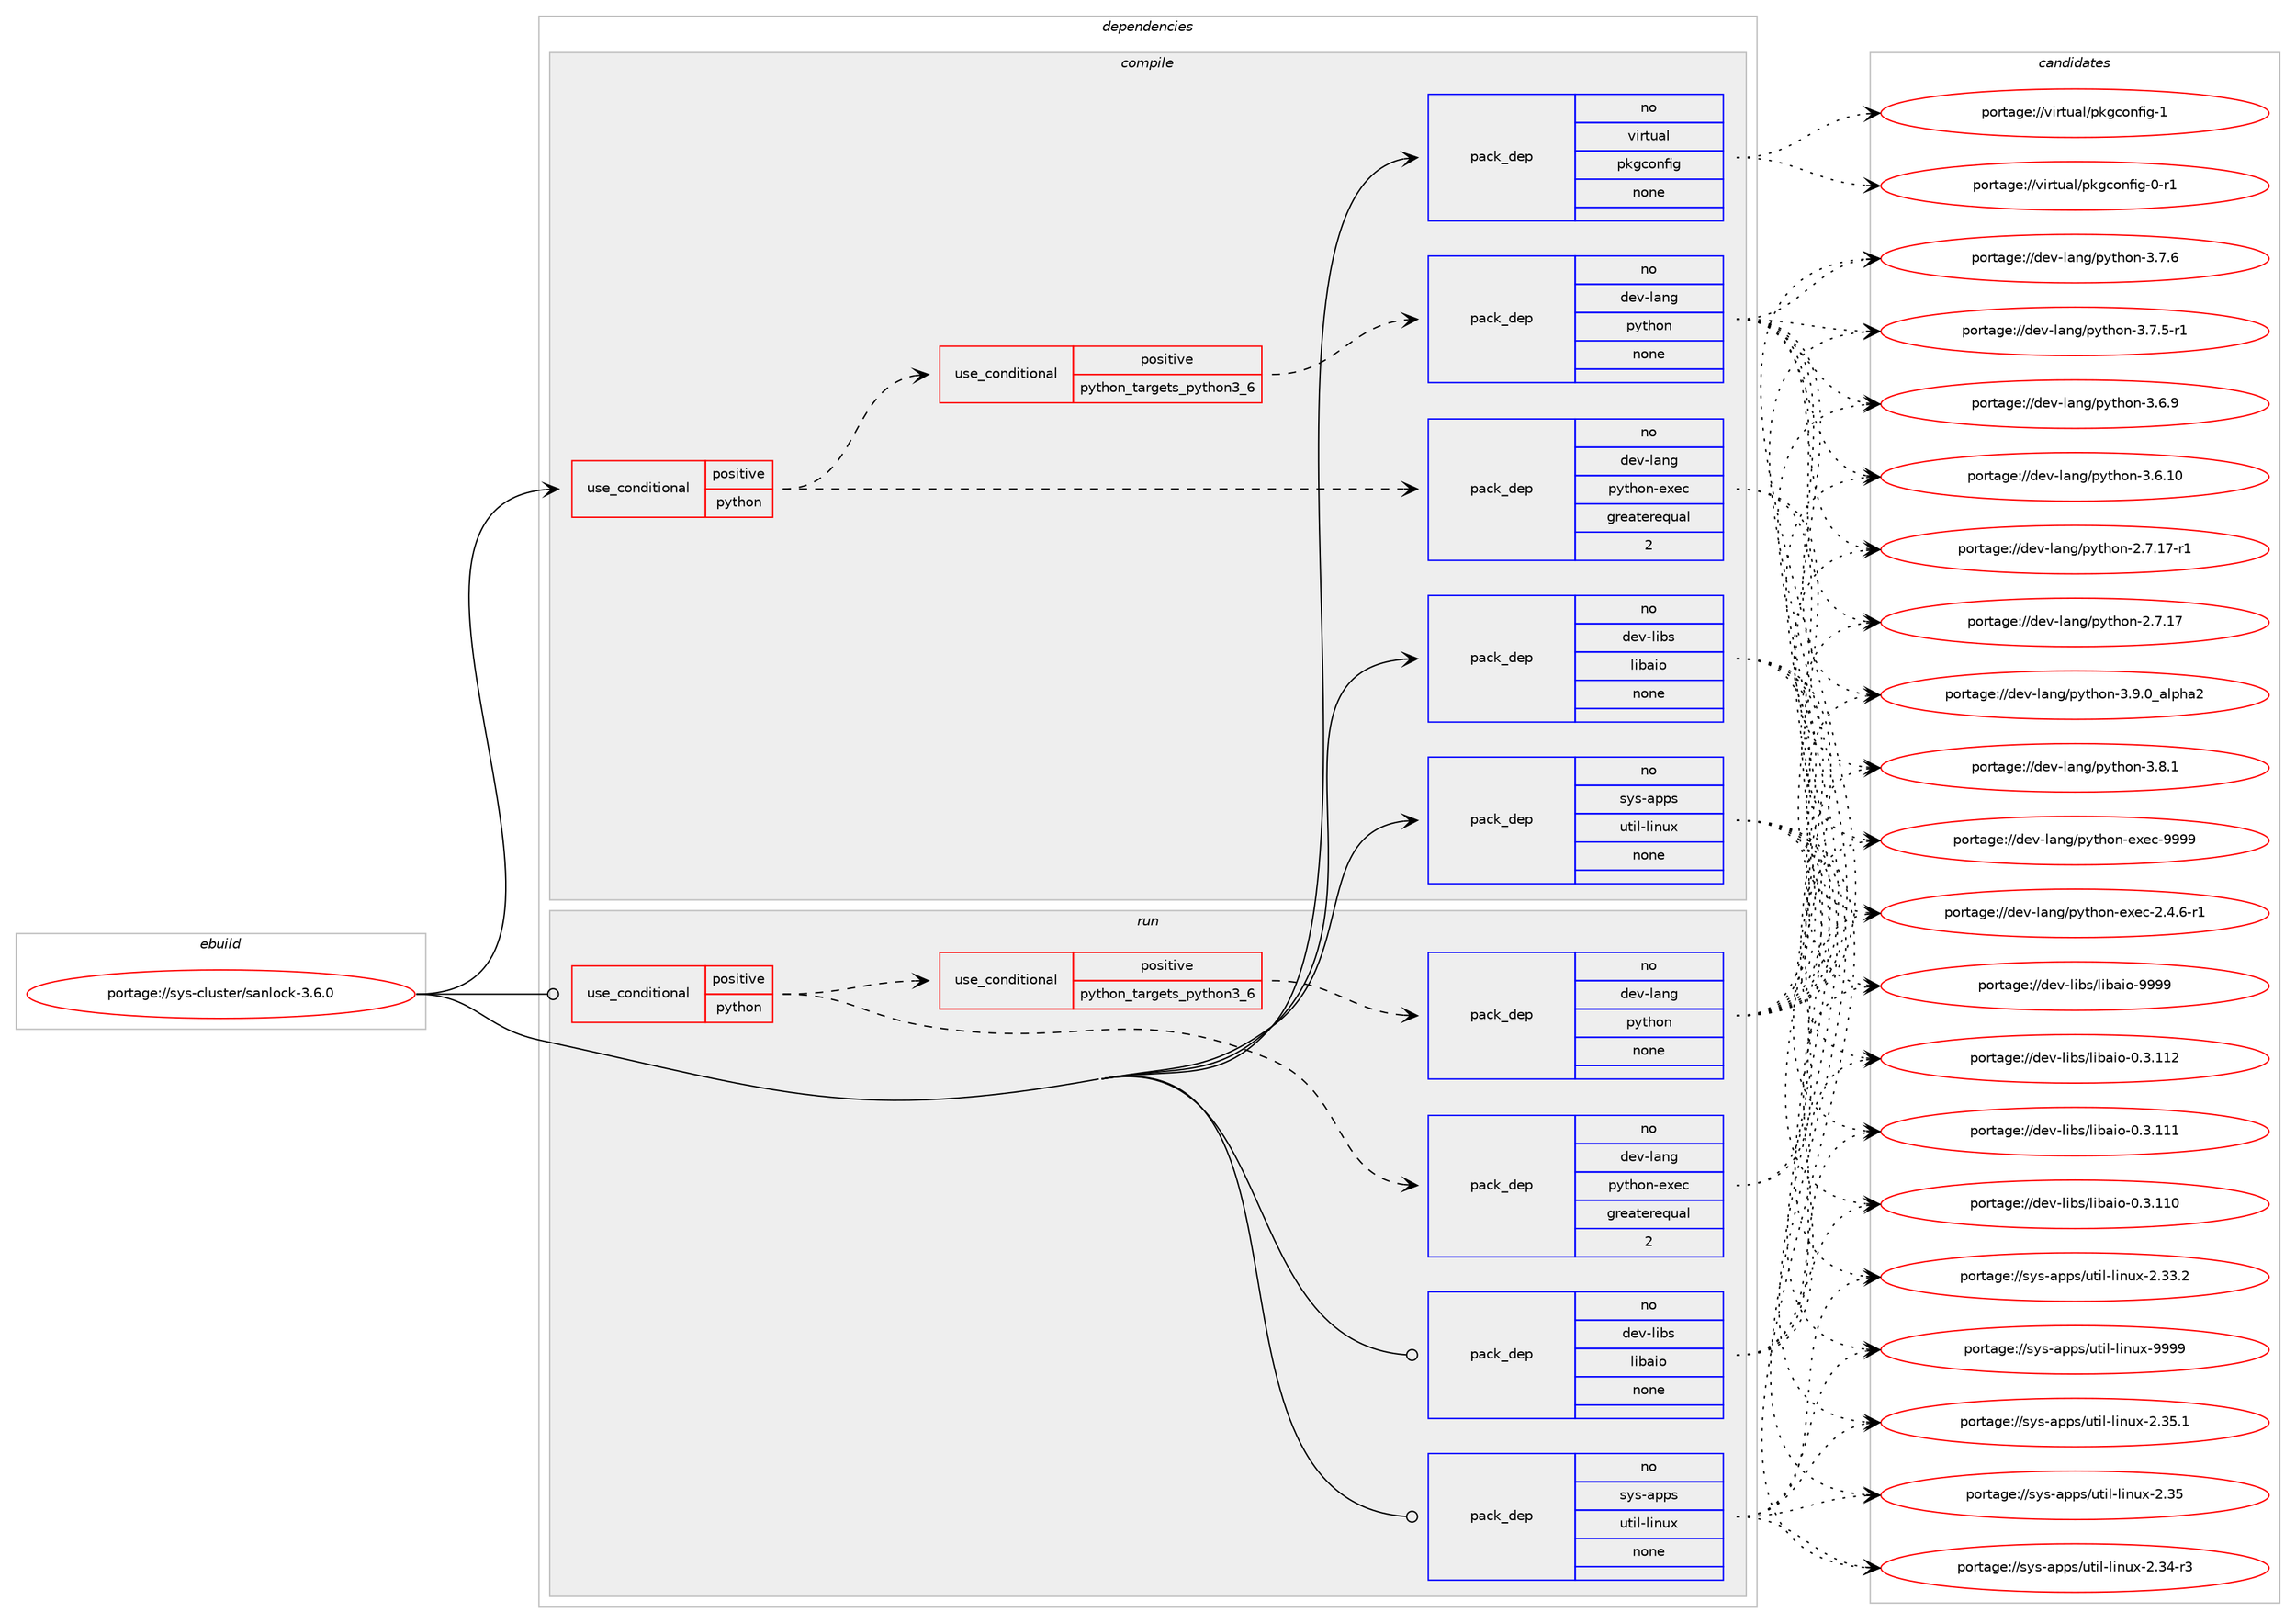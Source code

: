 digraph prolog {

# *************
# Graph options
# *************

newrank=true;
concentrate=true;
compound=true;
graph [rankdir=LR,fontname=Helvetica,fontsize=10,ranksep=1.5];#, ranksep=2.5, nodesep=0.2];
edge  [arrowhead=vee];
node  [fontname=Helvetica,fontsize=10];

# **********
# The ebuild
# **********

subgraph cluster_leftcol {
color=gray;
rank=same;
label=<<i>ebuild</i>>;
id [label="portage://sys-cluster/sanlock-3.6.0", color=red, width=4, href="../sys-cluster/sanlock-3.6.0.svg"];
}

# ****************
# The dependencies
# ****************

subgraph cluster_midcol {
color=gray;
label=<<i>dependencies</i>>;
subgraph cluster_compile {
fillcolor="#eeeeee";
style=filled;
label=<<i>compile</i>>;
subgraph cond10305 {
dependency50455 [label=<<TABLE BORDER="0" CELLBORDER="1" CELLSPACING="0" CELLPADDING="4"><TR><TD ROWSPAN="3" CELLPADDING="10">use_conditional</TD></TR><TR><TD>positive</TD></TR><TR><TD>python</TD></TR></TABLE>>, shape=none, color=red];
subgraph cond10306 {
dependency50456 [label=<<TABLE BORDER="0" CELLBORDER="1" CELLSPACING="0" CELLPADDING="4"><TR><TD ROWSPAN="3" CELLPADDING="10">use_conditional</TD></TR><TR><TD>positive</TD></TR><TR><TD>python_targets_python3_6</TD></TR></TABLE>>, shape=none, color=red];
subgraph pack39030 {
dependency50457 [label=<<TABLE BORDER="0" CELLBORDER="1" CELLSPACING="0" CELLPADDING="4" WIDTH="220"><TR><TD ROWSPAN="6" CELLPADDING="30">pack_dep</TD></TR><TR><TD WIDTH="110">no</TD></TR><TR><TD>dev-lang</TD></TR><TR><TD>python</TD></TR><TR><TD>none</TD></TR><TR><TD></TD></TR></TABLE>>, shape=none, color=blue];
}
dependency50456:e -> dependency50457:w [weight=20,style="dashed",arrowhead="vee"];
}
dependency50455:e -> dependency50456:w [weight=20,style="dashed",arrowhead="vee"];
subgraph pack39031 {
dependency50458 [label=<<TABLE BORDER="0" CELLBORDER="1" CELLSPACING="0" CELLPADDING="4" WIDTH="220"><TR><TD ROWSPAN="6" CELLPADDING="30">pack_dep</TD></TR><TR><TD WIDTH="110">no</TD></TR><TR><TD>dev-lang</TD></TR><TR><TD>python-exec</TD></TR><TR><TD>greaterequal</TD></TR><TR><TD>2</TD></TR></TABLE>>, shape=none, color=blue];
}
dependency50455:e -> dependency50458:w [weight=20,style="dashed",arrowhead="vee"];
}
id:e -> dependency50455:w [weight=20,style="solid",arrowhead="vee"];
subgraph pack39032 {
dependency50459 [label=<<TABLE BORDER="0" CELLBORDER="1" CELLSPACING="0" CELLPADDING="4" WIDTH="220"><TR><TD ROWSPAN="6" CELLPADDING="30">pack_dep</TD></TR><TR><TD WIDTH="110">no</TD></TR><TR><TD>dev-libs</TD></TR><TR><TD>libaio</TD></TR><TR><TD>none</TD></TR><TR><TD></TD></TR></TABLE>>, shape=none, color=blue];
}
id:e -> dependency50459:w [weight=20,style="solid",arrowhead="vee"];
subgraph pack39033 {
dependency50460 [label=<<TABLE BORDER="0" CELLBORDER="1" CELLSPACING="0" CELLPADDING="4" WIDTH="220"><TR><TD ROWSPAN="6" CELLPADDING="30">pack_dep</TD></TR><TR><TD WIDTH="110">no</TD></TR><TR><TD>sys-apps</TD></TR><TR><TD>util-linux</TD></TR><TR><TD>none</TD></TR><TR><TD></TD></TR></TABLE>>, shape=none, color=blue];
}
id:e -> dependency50460:w [weight=20,style="solid",arrowhead="vee"];
subgraph pack39034 {
dependency50461 [label=<<TABLE BORDER="0" CELLBORDER="1" CELLSPACING="0" CELLPADDING="4" WIDTH="220"><TR><TD ROWSPAN="6" CELLPADDING="30">pack_dep</TD></TR><TR><TD WIDTH="110">no</TD></TR><TR><TD>virtual</TD></TR><TR><TD>pkgconfig</TD></TR><TR><TD>none</TD></TR><TR><TD></TD></TR></TABLE>>, shape=none, color=blue];
}
id:e -> dependency50461:w [weight=20,style="solid",arrowhead="vee"];
}
subgraph cluster_compileandrun {
fillcolor="#eeeeee";
style=filled;
label=<<i>compile and run</i>>;
}
subgraph cluster_run {
fillcolor="#eeeeee";
style=filled;
label=<<i>run</i>>;
subgraph cond10307 {
dependency50462 [label=<<TABLE BORDER="0" CELLBORDER="1" CELLSPACING="0" CELLPADDING="4"><TR><TD ROWSPAN="3" CELLPADDING="10">use_conditional</TD></TR><TR><TD>positive</TD></TR><TR><TD>python</TD></TR></TABLE>>, shape=none, color=red];
subgraph cond10308 {
dependency50463 [label=<<TABLE BORDER="0" CELLBORDER="1" CELLSPACING="0" CELLPADDING="4"><TR><TD ROWSPAN="3" CELLPADDING="10">use_conditional</TD></TR><TR><TD>positive</TD></TR><TR><TD>python_targets_python3_6</TD></TR></TABLE>>, shape=none, color=red];
subgraph pack39035 {
dependency50464 [label=<<TABLE BORDER="0" CELLBORDER="1" CELLSPACING="0" CELLPADDING="4" WIDTH="220"><TR><TD ROWSPAN="6" CELLPADDING="30">pack_dep</TD></TR><TR><TD WIDTH="110">no</TD></TR><TR><TD>dev-lang</TD></TR><TR><TD>python</TD></TR><TR><TD>none</TD></TR><TR><TD></TD></TR></TABLE>>, shape=none, color=blue];
}
dependency50463:e -> dependency50464:w [weight=20,style="dashed",arrowhead="vee"];
}
dependency50462:e -> dependency50463:w [weight=20,style="dashed",arrowhead="vee"];
subgraph pack39036 {
dependency50465 [label=<<TABLE BORDER="0" CELLBORDER="1" CELLSPACING="0" CELLPADDING="4" WIDTH="220"><TR><TD ROWSPAN="6" CELLPADDING="30">pack_dep</TD></TR><TR><TD WIDTH="110">no</TD></TR><TR><TD>dev-lang</TD></TR><TR><TD>python-exec</TD></TR><TR><TD>greaterequal</TD></TR><TR><TD>2</TD></TR></TABLE>>, shape=none, color=blue];
}
dependency50462:e -> dependency50465:w [weight=20,style="dashed",arrowhead="vee"];
}
id:e -> dependency50462:w [weight=20,style="solid",arrowhead="odot"];
subgraph pack39037 {
dependency50466 [label=<<TABLE BORDER="0" CELLBORDER="1" CELLSPACING="0" CELLPADDING="4" WIDTH="220"><TR><TD ROWSPAN="6" CELLPADDING="30">pack_dep</TD></TR><TR><TD WIDTH="110">no</TD></TR><TR><TD>dev-libs</TD></TR><TR><TD>libaio</TD></TR><TR><TD>none</TD></TR><TR><TD></TD></TR></TABLE>>, shape=none, color=blue];
}
id:e -> dependency50466:w [weight=20,style="solid",arrowhead="odot"];
subgraph pack39038 {
dependency50467 [label=<<TABLE BORDER="0" CELLBORDER="1" CELLSPACING="0" CELLPADDING="4" WIDTH="220"><TR><TD ROWSPAN="6" CELLPADDING="30">pack_dep</TD></TR><TR><TD WIDTH="110">no</TD></TR><TR><TD>sys-apps</TD></TR><TR><TD>util-linux</TD></TR><TR><TD>none</TD></TR><TR><TD></TD></TR></TABLE>>, shape=none, color=blue];
}
id:e -> dependency50467:w [weight=20,style="solid",arrowhead="odot"];
}
}

# **************
# The candidates
# **************

subgraph cluster_choices {
rank=same;
color=gray;
label=<<i>candidates</i>>;

subgraph choice39030 {
color=black;
nodesep=1;
choice10010111845108971101034711212111610411111045514657464895971081121049750 [label="portage://dev-lang/python-3.9.0_alpha2", color=red, width=4,href="../dev-lang/python-3.9.0_alpha2.svg"];
choice100101118451089711010347112121116104111110455146564649 [label="portage://dev-lang/python-3.8.1", color=red, width=4,href="../dev-lang/python-3.8.1.svg"];
choice100101118451089711010347112121116104111110455146554654 [label="portage://dev-lang/python-3.7.6", color=red, width=4,href="../dev-lang/python-3.7.6.svg"];
choice1001011184510897110103471121211161041111104551465546534511449 [label="portage://dev-lang/python-3.7.5-r1", color=red, width=4,href="../dev-lang/python-3.7.5-r1.svg"];
choice100101118451089711010347112121116104111110455146544657 [label="portage://dev-lang/python-3.6.9", color=red, width=4,href="../dev-lang/python-3.6.9.svg"];
choice10010111845108971101034711212111610411111045514654464948 [label="portage://dev-lang/python-3.6.10", color=red, width=4,href="../dev-lang/python-3.6.10.svg"];
choice100101118451089711010347112121116104111110455046554649554511449 [label="portage://dev-lang/python-2.7.17-r1", color=red, width=4,href="../dev-lang/python-2.7.17-r1.svg"];
choice10010111845108971101034711212111610411111045504655464955 [label="portage://dev-lang/python-2.7.17", color=red, width=4,href="../dev-lang/python-2.7.17.svg"];
dependency50457:e -> choice10010111845108971101034711212111610411111045514657464895971081121049750:w [style=dotted,weight="100"];
dependency50457:e -> choice100101118451089711010347112121116104111110455146564649:w [style=dotted,weight="100"];
dependency50457:e -> choice100101118451089711010347112121116104111110455146554654:w [style=dotted,weight="100"];
dependency50457:e -> choice1001011184510897110103471121211161041111104551465546534511449:w [style=dotted,weight="100"];
dependency50457:e -> choice100101118451089711010347112121116104111110455146544657:w [style=dotted,weight="100"];
dependency50457:e -> choice10010111845108971101034711212111610411111045514654464948:w [style=dotted,weight="100"];
dependency50457:e -> choice100101118451089711010347112121116104111110455046554649554511449:w [style=dotted,weight="100"];
dependency50457:e -> choice10010111845108971101034711212111610411111045504655464955:w [style=dotted,weight="100"];
}
subgraph choice39031 {
color=black;
nodesep=1;
choice10010111845108971101034711212111610411111045101120101994557575757 [label="portage://dev-lang/python-exec-9999", color=red, width=4,href="../dev-lang/python-exec-9999.svg"];
choice10010111845108971101034711212111610411111045101120101994550465246544511449 [label="portage://dev-lang/python-exec-2.4.6-r1", color=red, width=4,href="../dev-lang/python-exec-2.4.6-r1.svg"];
dependency50458:e -> choice10010111845108971101034711212111610411111045101120101994557575757:w [style=dotted,weight="100"];
dependency50458:e -> choice10010111845108971101034711212111610411111045101120101994550465246544511449:w [style=dotted,weight="100"];
}
subgraph choice39032 {
color=black;
nodesep=1;
choice10010111845108105981154710810598971051114557575757 [label="portage://dev-libs/libaio-9999", color=red, width=4,href="../dev-libs/libaio-9999.svg"];
choice10010111845108105981154710810598971051114548465146494950 [label="portage://dev-libs/libaio-0.3.112", color=red, width=4,href="../dev-libs/libaio-0.3.112.svg"];
choice10010111845108105981154710810598971051114548465146494949 [label="portage://dev-libs/libaio-0.3.111", color=red, width=4,href="../dev-libs/libaio-0.3.111.svg"];
choice10010111845108105981154710810598971051114548465146494948 [label="portage://dev-libs/libaio-0.3.110", color=red, width=4,href="../dev-libs/libaio-0.3.110.svg"];
dependency50459:e -> choice10010111845108105981154710810598971051114557575757:w [style=dotted,weight="100"];
dependency50459:e -> choice10010111845108105981154710810598971051114548465146494950:w [style=dotted,weight="100"];
dependency50459:e -> choice10010111845108105981154710810598971051114548465146494949:w [style=dotted,weight="100"];
dependency50459:e -> choice10010111845108105981154710810598971051114548465146494948:w [style=dotted,weight="100"];
}
subgraph choice39033 {
color=black;
nodesep=1;
choice115121115459711211211547117116105108451081051101171204557575757 [label="portage://sys-apps/util-linux-9999", color=red, width=4,href="../sys-apps/util-linux-9999.svg"];
choice1151211154597112112115471171161051084510810511011712045504651534649 [label="portage://sys-apps/util-linux-2.35.1", color=red, width=4,href="../sys-apps/util-linux-2.35.1.svg"];
choice115121115459711211211547117116105108451081051101171204550465153 [label="portage://sys-apps/util-linux-2.35", color=red, width=4,href="../sys-apps/util-linux-2.35.svg"];
choice1151211154597112112115471171161051084510810511011712045504651524511451 [label="portage://sys-apps/util-linux-2.34-r3", color=red, width=4,href="../sys-apps/util-linux-2.34-r3.svg"];
choice1151211154597112112115471171161051084510810511011712045504651514650 [label="portage://sys-apps/util-linux-2.33.2", color=red, width=4,href="../sys-apps/util-linux-2.33.2.svg"];
dependency50460:e -> choice115121115459711211211547117116105108451081051101171204557575757:w [style=dotted,weight="100"];
dependency50460:e -> choice1151211154597112112115471171161051084510810511011712045504651534649:w [style=dotted,weight="100"];
dependency50460:e -> choice115121115459711211211547117116105108451081051101171204550465153:w [style=dotted,weight="100"];
dependency50460:e -> choice1151211154597112112115471171161051084510810511011712045504651524511451:w [style=dotted,weight="100"];
dependency50460:e -> choice1151211154597112112115471171161051084510810511011712045504651514650:w [style=dotted,weight="100"];
}
subgraph choice39034 {
color=black;
nodesep=1;
choice1181051141161179710847112107103991111101021051034549 [label="portage://virtual/pkgconfig-1", color=red, width=4,href="../virtual/pkgconfig-1.svg"];
choice11810511411611797108471121071039911111010210510345484511449 [label="portage://virtual/pkgconfig-0-r1", color=red, width=4,href="../virtual/pkgconfig-0-r1.svg"];
dependency50461:e -> choice1181051141161179710847112107103991111101021051034549:w [style=dotted,weight="100"];
dependency50461:e -> choice11810511411611797108471121071039911111010210510345484511449:w [style=dotted,weight="100"];
}
subgraph choice39035 {
color=black;
nodesep=1;
choice10010111845108971101034711212111610411111045514657464895971081121049750 [label="portage://dev-lang/python-3.9.0_alpha2", color=red, width=4,href="../dev-lang/python-3.9.0_alpha2.svg"];
choice100101118451089711010347112121116104111110455146564649 [label="portage://dev-lang/python-3.8.1", color=red, width=4,href="../dev-lang/python-3.8.1.svg"];
choice100101118451089711010347112121116104111110455146554654 [label="portage://dev-lang/python-3.7.6", color=red, width=4,href="../dev-lang/python-3.7.6.svg"];
choice1001011184510897110103471121211161041111104551465546534511449 [label="portage://dev-lang/python-3.7.5-r1", color=red, width=4,href="../dev-lang/python-3.7.5-r1.svg"];
choice100101118451089711010347112121116104111110455146544657 [label="portage://dev-lang/python-3.6.9", color=red, width=4,href="../dev-lang/python-3.6.9.svg"];
choice10010111845108971101034711212111610411111045514654464948 [label="portage://dev-lang/python-3.6.10", color=red, width=4,href="../dev-lang/python-3.6.10.svg"];
choice100101118451089711010347112121116104111110455046554649554511449 [label="portage://dev-lang/python-2.7.17-r1", color=red, width=4,href="../dev-lang/python-2.7.17-r1.svg"];
choice10010111845108971101034711212111610411111045504655464955 [label="portage://dev-lang/python-2.7.17", color=red, width=4,href="../dev-lang/python-2.7.17.svg"];
dependency50464:e -> choice10010111845108971101034711212111610411111045514657464895971081121049750:w [style=dotted,weight="100"];
dependency50464:e -> choice100101118451089711010347112121116104111110455146564649:w [style=dotted,weight="100"];
dependency50464:e -> choice100101118451089711010347112121116104111110455146554654:w [style=dotted,weight="100"];
dependency50464:e -> choice1001011184510897110103471121211161041111104551465546534511449:w [style=dotted,weight="100"];
dependency50464:e -> choice100101118451089711010347112121116104111110455146544657:w [style=dotted,weight="100"];
dependency50464:e -> choice10010111845108971101034711212111610411111045514654464948:w [style=dotted,weight="100"];
dependency50464:e -> choice100101118451089711010347112121116104111110455046554649554511449:w [style=dotted,weight="100"];
dependency50464:e -> choice10010111845108971101034711212111610411111045504655464955:w [style=dotted,weight="100"];
}
subgraph choice39036 {
color=black;
nodesep=1;
choice10010111845108971101034711212111610411111045101120101994557575757 [label="portage://dev-lang/python-exec-9999", color=red, width=4,href="../dev-lang/python-exec-9999.svg"];
choice10010111845108971101034711212111610411111045101120101994550465246544511449 [label="portage://dev-lang/python-exec-2.4.6-r1", color=red, width=4,href="../dev-lang/python-exec-2.4.6-r1.svg"];
dependency50465:e -> choice10010111845108971101034711212111610411111045101120101994557575757:w [style=dotted,weight="100"];
dependency50465:e -> choice10010111845108971101034711212111610411111045101120101994550465246544511449:w [style=dotted,weight="100"];
}
subgraph choice39037 {
color=black;
nodesep=1;
choice10010111845108105981154710810598971051114557575757 [label="portage://dev-libs/libaio-9999", color=red, width=4,href="../dev-libs/libaio-9999.svg"];
choice10010111845108105981154710810598971051114548465146494950 [label="portage://dev-libs/libaio-0.3.112", color=red, width=4,href="../dev-libs/libaio-0.3.112.svg"];
choice10010111845108105981154710810598971051114548465146494949 [label="portage://dev-libs/libaio-0.3.111", color=red, width=4,href="../dev-libs/libaio-0.3.111.svg"];
choice10010111845108105981154710810598971051114548465146494948 [label="portage://dev-libs/libaio-0.3.110", color=red, width=4,href="../dev-libs/libaio-0.3.110.svg"];
dependency50466:e -> choice10010111845108105981154710810598971051114557575757:w [style=dotted,weight="100"];
dependency50466:e -> choice10010111845108105981154710810598971051114548465146494950:w [style=dotted,weight="100"];
dependency50466:e -> choice10010111845108105981154710810598971051114548465146494949:w [style=dotted,weight="100"];
dependency50466:e -> choice10010111845108105981154710810598971051114548465146494948:w [style=dotted,weight="100"];
}
subgraph choice39038 {
color=black;
nodesep=1;
choice115121115459711211211547117116105108451081051101171204557575757 [label="portage://sys-apps/util-linux-9999", color=red, width=4,href="../sys-apps/util-linux-9999.svg"];
choice1151211154597112112115471171161051084510810511011712045504651534649 [label="portage://sys-apps/util-linux-2.35.1", color=red, width=4,href="../sys-apps/util-linux-2.35.1.svg"];
choice115121115459711211211547117116105108451081051101171204550465153 [label="portage://sys-apps/util-linux-2.35", color=red, width=4,href="../sys-apps/util-linux-2.35.svg"];
choice1151211154597112112115471171161051084510810511011712045504651524511451 [label="portage://sys-apps/util-linux-2.34-r3", color=red, width=4,href="../sys-apps/util-linux-2.34-r3.svg"];
choice1151211154597112112115471171161051084510810511011712045504651514650 [label="portage://sys-apps/util-linux-2.33.2", color=red, width=4,href="../sys-apps/util-linux-2.33.2.svg"];
dependency50467:e -> choice115121115459711211211547117116105108451081051101171204557575757:w [style=dotted,weight="100"];
dependency50467:e -> choice1151211154597112112115471171161051084510810511011712045504651534649:w [style=dotted,weight="100"];
dependency50467:e -> choice115121115459711211211547117116105108451081051101171204550465153:w [style=dotted,weight="100"];
dependency50467:e -> choice1151211154597112112115471171161051084510810511011712045504651524511451:w [style=dotted,weight="100"];
dependency50467:e -> choice1151211154597112112115471171161051084510810511011712045504651514650:w [style=dotted,weight="100"];
}
}

}
